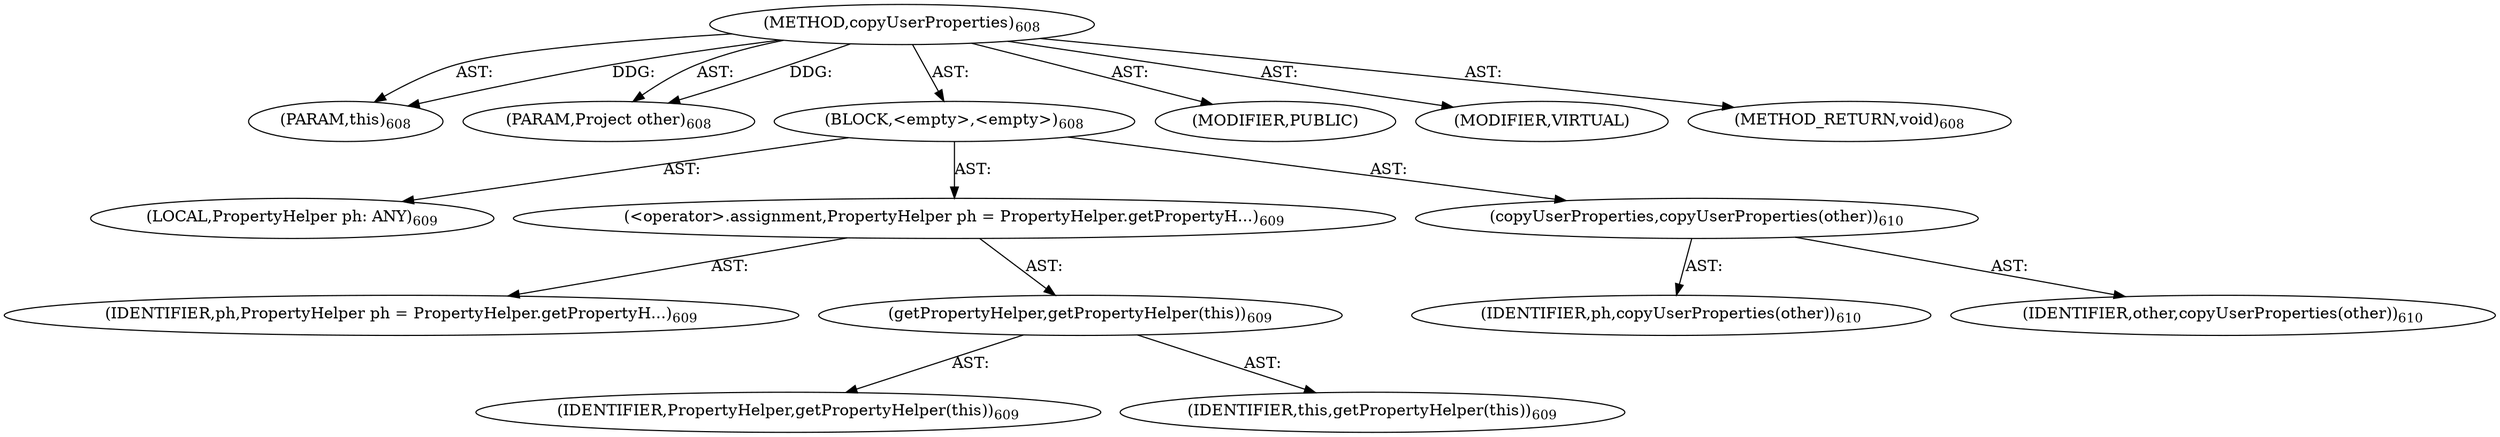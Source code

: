 digraph "copyUserProperties" {  
"111669149725" [label = <(METHOD,copyUserProperties)<SUB>608</SUB>> ]
"115964117014" [label = <(PARAM,this)<SUB>608</SUB>> ]
"115964117095" [label = <(PARAM,Project other)<SUB>608</SUB>> ]
"25769803809" [label = <(BLOCK,&lt;empty&gt;,&lt;empty&gt;)<SUB>608</SUB>> ]
"94489280524" [label = <(LOCAL,PropertyHelper ph: ANY)<SUB>609</SUB>> ]
"30064771215" [label = <(&lt;operator&gt;.assignment,PropertyHelper ph = PropertyHelper.getPropertyH...)<SUB>609</SUB>> ]
"68719476947" [label = <(IDENTIFIER,ph,PropertyHelper ph = PropertyHelper.getPropertyH...)<SUB>609</SUB>> ]
"30064771216" [label = <(getPropertyHelper,getPropertyHelper(this))<SUB>609</SUB>> ]
"68719476948" [label = <(IDENTIFIER,PropertyHelper,getPropertyHelper(this))<SUB>609</SUB>> ]
"68719476763" [label = <(IDENTIFIER,this,getPropertyHelper(this))<SUB>609</SUB>> ]
"30064771217" [label = <(copyUserProperties,copyUserProperties(other))<SUB>610</SUB>> ]
"68719476949" [label = <(IDENTIFIER,ph,copyUserProperties(other))<SUB>610</SUB>> ]
"68719476950" [label = <(IDENTIFIER,other,copyUserProperties(other))<SUB>610</SUB>> ]
"133143986281" [label = <(MODIFIER,PUBLIC)> ]
"133143986282" [label = <(MODIFIER,VIRTUAL)> ]
"128849018909" [label = <(METHOD_RETURN,void)<SUB>608</SUB>> ]
  "111669149725" -> "115964117014"  [ label = "AST: "] 
  "111669149725" -> "115964117095"  [ label = "AST: "] 
  "111669149725" -> "25769803809"  [ label = "AST: "] 
  "111669149725" -> "133143986281"  [ label = "AST: "] 
  "111669149725" -> "133143986282"  [ label = "AST: "] 
  "111669149725" -> "128849018909"  [ label = "AST: "] 
  "25769803809" -> "94489280524"  [ label = "AST: "] 
  "25769803809" -> "30064771215"  [ label = "AST: "] 
  "25769803809" -> "30064771217"  [ label = "AST: "] 
  "30064771215" -> "68719476947"  [ label = "AST: "] 
  "30064771215" -> "30064771216"  [ label = "AST: "] 
  "30064771216" -> "68719476948"  [ label = "AST: "] 
  "30064771216" -> "68719476763"  [ label = "AST: "] 
  "30064771217" -> "68719476949"  [ label = "AST: "] 
  "30064771217" -> "68719476950"  [ label = "AST: "] 
  "111669149725" -> "115964117014"  [ label = "DDG: "] 
  "111669149725" -> "115964117095"  [ label = "DDG: "] 
}
